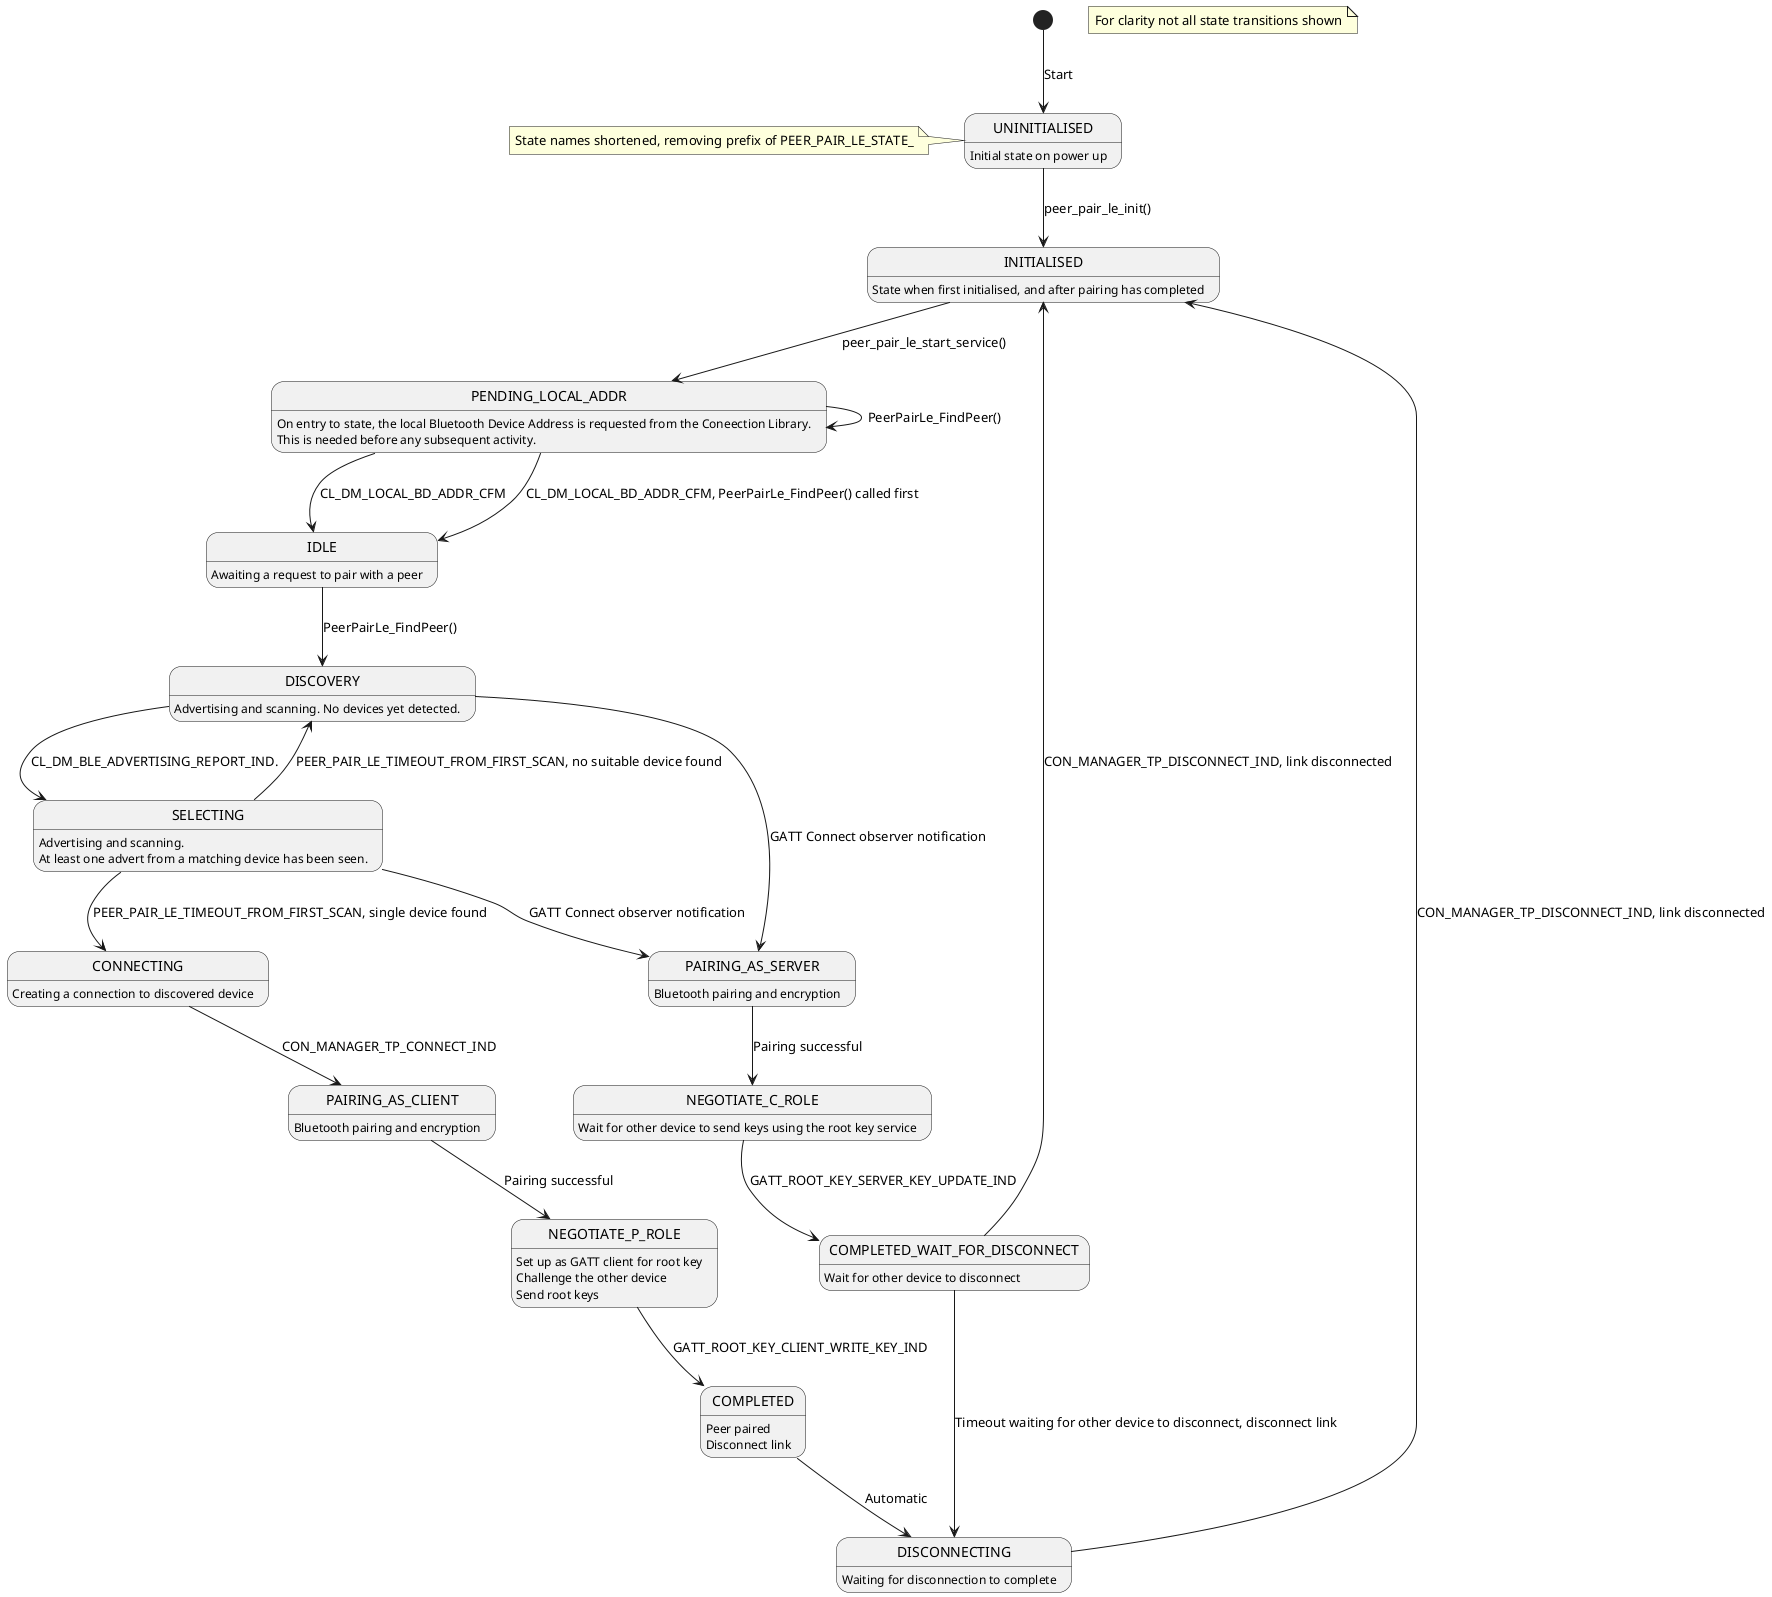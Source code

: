 @startuml


note "For clarity not all state transitions shown" as N1

[*] -down-> UNINITIALISED : Start
note left of UNINITIALISED : State names shortened, removing prefix of PEER_PAIR_LE_STATE_

UNINITIALISED : Initial state on power up
UNINITIALISED --> INITIALISED : peer_pair_le_init()

INITIALISED : State when first initialised, and after pairing has completed
INITIALISED --> PENDING_LOCAL_ADDR : peer_pair_le_start_service()

PENDING_LOCAL_ADDR : On entry to state, the local Bluetooth Device Address is requested from the Coneection Library.
PENDING_LOCAL_ADDR : This is needed before any subsequent activity.
PENDING_LOCAL_ADDR --> IDLE : CL_DM_LOCAL_BD_ADDR_CFM
PENDING_LOCAL_ADDR --> IDLE : CL_DM_LOCAL_BD_ADDR_CFM, PeerPairLe_FindPeer() called first
PENDING_LOCAL_ADDR --> PENDING_LOCAL_ADDR : PeerPairLe_FindPeer()

IDLE: Awaiting a request to pair with a peer
IDLE --> DISCOVERY : PeerPairLe_FindPeer()

DISCOVERY : Advertising and scanning. No devices yet detected.
DISCOVERY --> SELECTING : CL_DM_BLE_ADVERTISING_REPORT_IND. 
DISCOVERY --> PAIRING_AS_SERVER : GATT Connect observer notification

SELECTING : Advertising and scanning. 
SELECTING : At least one advert from a matching device has been seen.
SELECTING --> CONNECTING : PEER_PAIR_LE_TIMEOUT_FROM_FIRST_SCAN, single device found
SELECTING --> DISCOVERY : PEER_PAIR_LE_TIMEOUT_FROM_FIRST_SCAN, no suitable device found
SELECTING --> PAIRING_AS_SERVER : GATT Connect observer notification

CONNECTING: Creating a connection to discovered device
CONNECTING --> PAIRING_AS_CLIENT : CON_MANAGER_TP_CONNECT_IND

PAIRING_AS_SERVER : Bluetooth pairing and encryption
PAIRING_AS_SERVER --> NEGOTIATE_C_ROLE : Pairing successful

PAIRING_AS_CLIENT : Bluetooth pairing and encryption
PAIRING_AS_CLIENT --> NEGOTIATE_P_ROLE : Pairing successful

NEGOTIATE_P_ROLE: Set up as GATT client for root key
NEGOTIATE_P_ROLE: Challenge the other device
NEGOTIATE_P_ROLE: Send root keys
NEGOTIATE_P_ROLE --> COMPLETED : GATT_ROOT_KEY_CLIENT_WRITE_KEY_IND

NEGOTIATE_C_ROLE: Wait for other device to send keys using the root key service
NEGOTIATE_C_ROLE --> COMPLETED_WAIT_FOR_DISCONNECT : GATT_ROOT_KEY_SERVER_KEY_UPDATE_IND

COMPLETED_WAIT_FOR_DISCONNECT: Wait for other device to disconnect
COMPLETED_WAIT_FOR_DISCONNECT --> DISCONNECTING : Timeout waiting for other device to disconnect, disconnect link
COMPLETED_WAIT_FOR_DISCONNECT --> INITIALISED : CON_MANAGER_TP_DISCONNECT_IND, link disconnected

COMPLETED: Peer paired
COMPLETED: Disconnect link
COMPLETED --> DISCONNECTING : Automatic

DISCONNECTING: Waiting for disconnection to complete
DISCONNECTING --> INITIALISED : CON_MANAGER_TP_DISCONNECT_IND, link disconnected

@enduml
